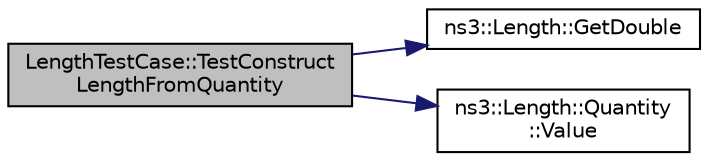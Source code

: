 digraph "LengthTestCase::TestConstructLengthFromQuantity"
{
 // LATEX_PDF_SIZE
  edge [fontname="Helvetica",fontsize="10",labelfontname="Helvetica",labelfontsize="10"];
  node [fontname="Helvetica",fontsize="10",shape=record];
  rankdir="LR";
  Node1 [label="LengthTestCase::TestConstruct\lLengthFromQuantity",height=0.2,width=0.4,color="black", fillcolor="grey75", style="filled", fontcolor="black",tooltip="Test that a Length object can be constructed from a Quantity object."];
  Node1 -> Node2 [color="midnightblue",fontsize="10",style="solid",fontname="Helvetica"];
  Node2 [label="ns3::Length::GetDouble",height=0.2,width=0.4,color="black", fillcolor="white", style="filled",URL="$classns3_1_1_length.html#a3a2e6b71ceaf0370690099e5edb12372",tooltip="Current length value."];
  Node1 -> Node3 [color="midnightblue",fontsize="10",style="solid",fontname="Helvetica"];
  Node3 [label="ns3::Length::Quantity\l::Value",height=0.2,width=0.4,color="black", fillcolor="white", style="filled",URL="$classns3_1_1_length_1_1_quantity.html#a5da7df9951e577f6c5b48570ff7f05e9",tooltip="The value of the quantity."];
}
